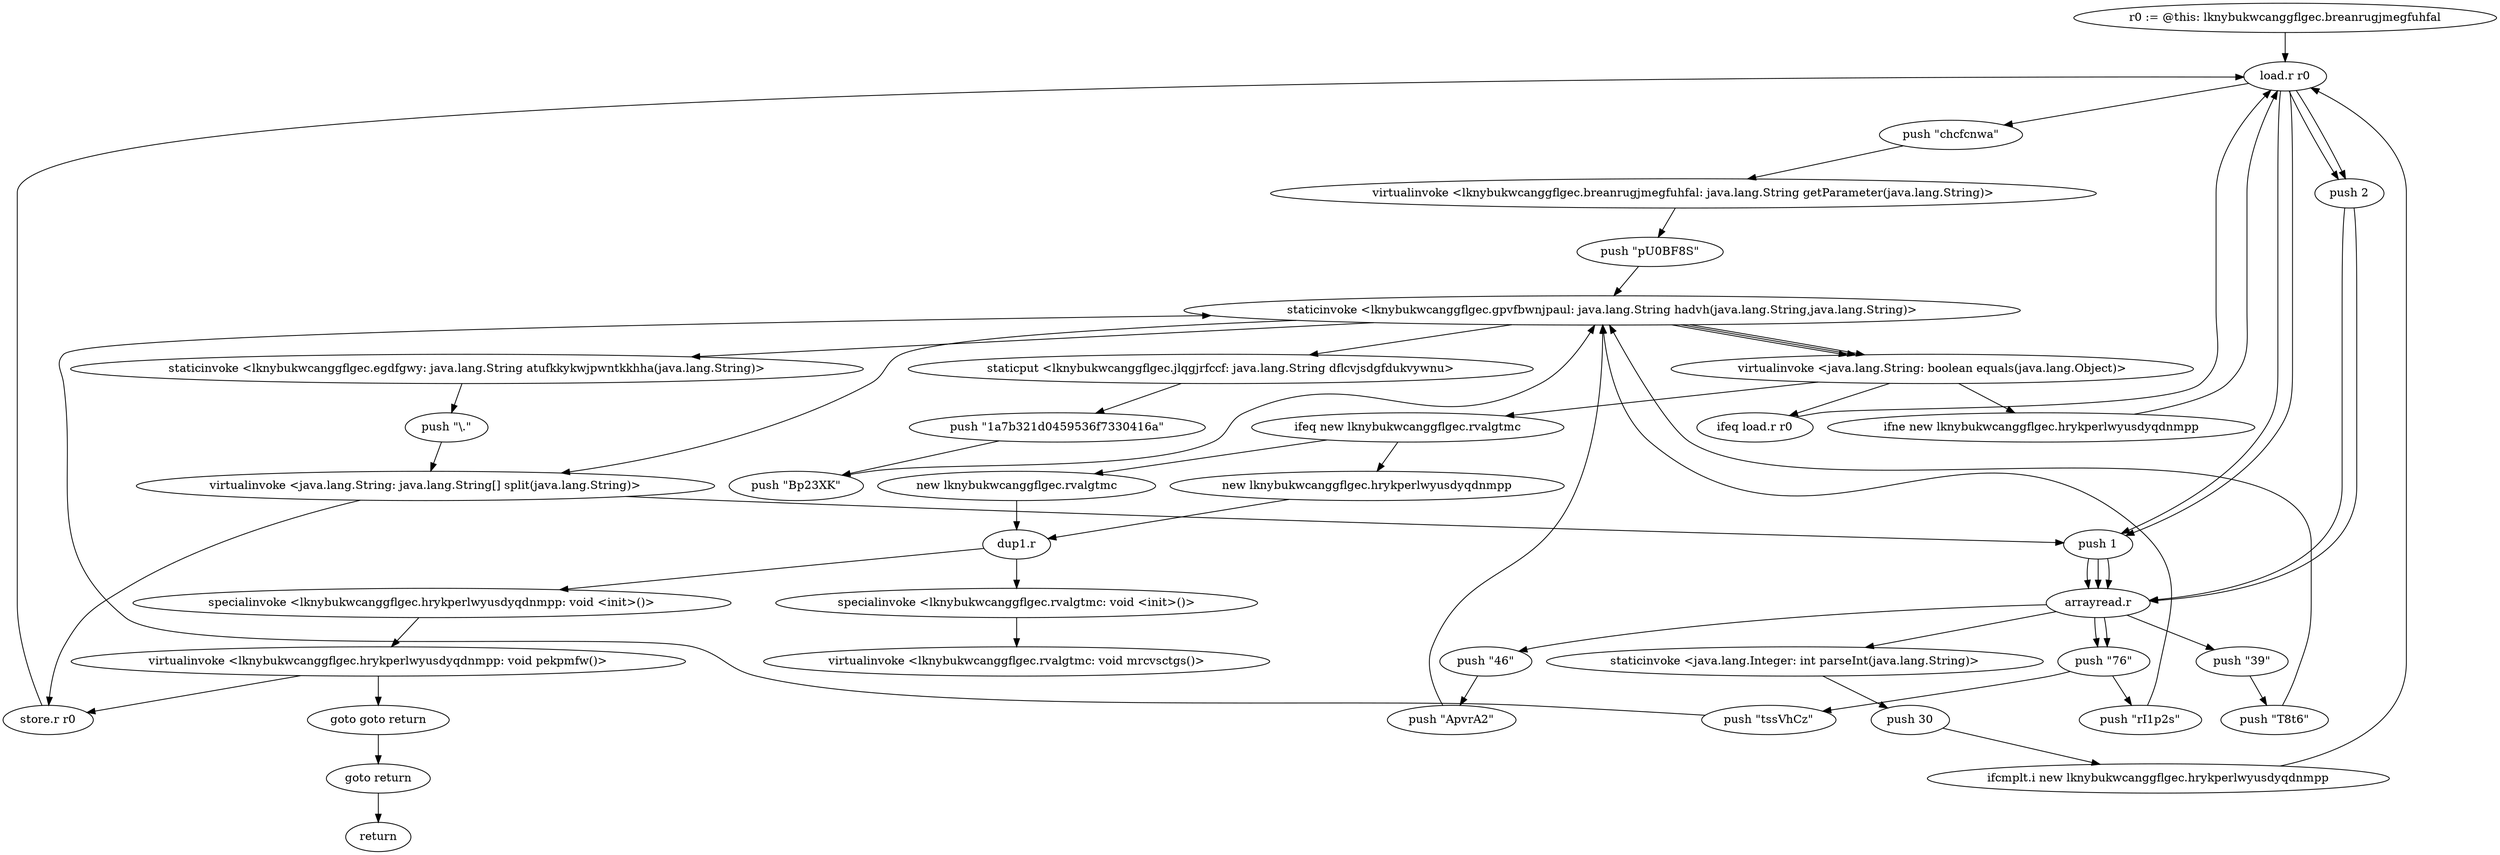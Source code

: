 digraph "" {
    "r0 := @this: lknybukwcanggflgec.breanrugjmegfuhfal"
    "load.r r0"
    "r0 := @this: lknybukwcanggflgec.breanrugjmegfuhfal"->"load.r r0";
    "push \"chcfcnwa\""
    "load.r r0"->"push \"chcfcnwa\"";
    "virtualinvoke <lknybukwcanggflgec.breanrugjmegfuhfal: java.lang.String getParameter(java.lang.String)>"
    "push \"chcfcnwa\""->"virtualinvoke <lknybukwcanggflgec.breanrugjmegfuhfal: java.lang.String getParameter(java.lang.String)>";
    "push \"pU0BF8S\""
    "virtualinvoke <lknybukwcanggflgec.breanrugjmegfuhfal: java.lang.String getParameter(java.lang.String)>"->"push \"pU0BF8S\"";
    "staticinvoke <lknybukwcanggflgec.gpvfbwnjpaul: java.lang.String hadvh(java.lang.String,java.lang.String)>"
    "push \"pU0BF8S\""->"staticinvoke <lknybukwcanggflgec.gpvfbwnjpaul: java.lang.String hadvh(java.lang.String,java.lang.String)>";
    "staticput <lknybukwcanggflgec.jlqgjrfccf: java.lang.String dflcvjsdgfdukvywnu>"
    "staticinvoke <lknybukwcanggflgec.gpvfbwnjpaul: java.lang.String hadvh(java.lang.String,java.lang.String)>"->"staticput <lknybukwcanggflgec.jlqgjrfccf: java.lang.String dflcvjsdgfdukvywnu>";
    "push \"1a7b321d0459536f7330416a\""
    "staticput <lknybukwcanggflgec.jlqgjrfccf: java.lang.String dflcvjsdgfdukvywnu>"->"push \"1a7b321d0459536f7330416a\"";
    "push \"Bp23XK\""
    "push \"1a7b321d0459536f7330416a\""->"push \"Bp23XK\"";
    "push \"Bp23XK\""->"staticinvoke <lknybukwcanggflgec.gpvfbwnjpaul: java.lang.String hadvh(java.lang.String,java.lang.String)>";
    "staticinvoke <lknybukwcanggflgec.egdfgwy: java.lang.String atufkkykwjpwntkkhha(java.lang.String)>"
    "staticinvoke <lknybukwcanggflgec.gpvfbwnjpaul: java.lang.String hadvh(java.lang.String,java.lang.String)>"->"staticinvoke <lknybukwcanggflgec.egdfgwy: java.lang.String atufkkykwjpwntkkhha(java.lang.String)>";
    "push \"\\.\""
    "staticinvoke <lknybukwcanggflgec.egdfgwy: java.lang.String atufkkykwjpwntkkhha(java.lang.String)>"->"push \"\\.\"";
    "virtualinvoke <java.lang.String: java.lang.String[] split(java.lang.String)>"
    "push \"\\.\""->"virtualinvoke <java.lang.String: java.lang.String[] split(java.lang.String)>";
    "store.r r0"
    "virtualinvoke <java.lang.String: java.lang.String[] split(java.lang.String)>"->"store.r r0";
    "store.r r0"->"load.r r0";
    "push 1"
    "load.r r0"->"push 1";
    "arrayread.r"
    "push 1"->"arrayread.r";
    "push \"76\""
    "arrayread.r"->"push \"76\"";
    "push \"rI1p2s\""
    "push \"76\""->"push \"rI1p2s\"";
    "push \"rI1p2s\""->"staticinvoke <lknybukwcanggflgec.gpvfbwnjpaul: java.lang.String hadvh(java.lang.String,java.lang.String)>";
    "virtualinvoke <java.lang.String: boolean equals(java.lang.Object)>"
    "staticinvoke <lknybukwcanggflgec.gpvfbwnjpaul: java.lang.String hadvh(java.lang.String,java.lang.String)>"->"virtualinvoke <java.lang.String: boolean equals(java.lang.Object)>";
    "ifeq load.r r0"
    "virtualinvoke <java.lang.String: boolean equals(java.lang.Object)>"->"ifeq load.r r0";
    "ifeq load.r r0"->"load.r r0";
    "push 2"
    "load.r r0"->"push 2";
    "push 2"->"arrayread.r";
    "arrayread.r"->"push \"76\"";
    "push \"tssVhCz\""
    "push \"76\""->"push \"tssVhCz\"";
    "push \"tssVhCz\""->"staticinvoke <lknybukwcanggflgec.gpvfbwnjpaul: java.lang.String hadvh(java.lang.String,java.lang.String)>";
    "staticinvoke <lknybukwcanggflgec.gpvfbwnjpaul: java.lang.String hadvh(java.lang.String,java.lang.String)>"->"virtualinvoke <java.lang.String: boolean equals(java.lang.Object)>";
    "ifne new lknybukwcanggflgec.hrykperlwyusdyqdnmpp"
    "virtualinvoke <java.lang.String: boolean equals(java.lang.Object)>"->"ifne new lknybukwcanggflgec.hrykperlwyusdyqdnmpp";
    "ifne new lknybukwcanggflgec.hrykperlwyusdyqdnmpp"->"load.r r0";
    "load.r r0"->"push 2";
    "push 2"->"arrayread.r";
    "push \"39\""
    "arrayread.r"->"push \"39\"";
    "push \"T8t6\""
    "push \"39\""->"push \"T8t6\"";
    "push \"T8t6\""->"staticinvoke <lknybukwcanggflgec.gpvfbwnjpaul: java.lang.String hadvh(java.lang.String,java.lang.String)>";
    "staticinvoke <lknybukwcanggflgec.gpvfbwnjpaul: java.lang.String hadvh(java.lang.String,java.lang.String)>"->"virtualinvoke <java.lang.String: java.lang.String[] split(java.lang.String)>";
    "virtualinvoke <java.lang.String: java.lang.String[] split(java.lang.String)>"->"push 1";
    "push 1"->"arrayread.r";
    "staticinvoke <java.lang.Integer: int parseInt(java.lang.String)>"
    "arrayread.r"->"staticinvoke <java.lang.Integer: int parseInt(java.lang.String)>";
    "push 30"
    "staticinvoke <java.lang.Integer: int parseInt(java.lang.String)>"->"push 30";
    "ifcmplt.i new lknybukwcanggflgec.hrykperlwyusdyqdnmpp"
    "push 30"->"ifcmplt.i new lknybukwcanggflgec.hrykperlwyusdyqdnmpp";
    "ifcmplt.i new lknybukwcanggflgec.hrykperlwyusdyqdnmpp"->"load.r r0";
    "load.r r0"->"push 1";
    "push 1"->"arrayread.r";
    "push \"46\""
    "arrayread.r"->"push \"46\"";
    "push \"ApvrA2\""
    "push \"46\""->"push \"ApvrA2\"";
    "push \"ApvrA2\""->"staticinvoke <lknybukwcanggflgec.gpvfbwnjpaul: java.lang.String hadvh(java.lang.String,java.lang.String)>";
    "staticinvoke <lknybukwcanggflgec.gpvfbwnjpaul: java.lang.String hadvh(java.lang.String,java.lang.String)>"->"virtualinvoke <java.lang.String: boolean equals(java.lang.Object)>";
    "ifeq new lknybukwcanggflgec.rvalgtmc"
    "virtualinvoke <java.lang.String: boolean equals(java.lang.Object)>"->"ifeq new lknybukwcanggflgec.rvalgtmc";
    "new lknybukwcanggflgec.hrykperlwyusdyqdnmpp"
    "ifeq new lknybukwcanggflgec.rvalgtmc"->"new lknybukwcanggflgec.hrykperlwyusdyqdnmpp";
    "dup1.r"
    "new lknybukwcanggflgec.hrykperlwyusdyqdnmpp"->"dup1.r";
    "specialinvoke <lknybukwcanggflgec.hrykperlwyusdyqdnmpp: void <init>()>"
    "dup1.r"->"specialinvoke <lknybukwcanggflgec.hrykperlwyusdyqdnmpp: void <init>()>";
    "virtualinvoke <lknybukwcanggflgec.hrykperlwyusdyqdnmpp: void pekpmfw()>"
    "specialinvoke <lknybukwcanggflgec.hrykperlwyusdyqdnmpp: void <init>()>"->"virtualinvoke <lknybukwcanggflgec.hrykperlwyusdyqdnmpp: void pekpmfw()>";
    "goto goto return"
    "virtualinvoke <lknybukwcanggflgec.hrykperlwyusdyqdnmpp: void pekpmfw()>"->"goto goto return";
    "goto return"
    "goto goto return"->"goto return";
    "return"
    "goto return"->"return";
    "virtualinvoke <lknybukwcanggflgec.hrykperlwyusdyqdnmpp: void pekpmfw()>"->"store.r r0";
    "new lknybukwcanggflgec.rvalgtmc"
    "ifeq new lknybukwcanggflgec.rvalgtmc"->"new lknybukwcanggflgec.rvalgtmc";
    "new lknybukwcanggflgec.rvalgtmc"->"dup1.r";
    "specialinvoke <lknybukwcanggflgec.rvalgtmc: void <init>()>"
    "dup1.r"->"specialinvoke <lknybukwcanggflgec.rvalgtmc: void <init>()>";
    "virtualinvoke <lknybukwcanggflgec.rvalgtmc: void mrcvsctgs()>"
    "specialinvoke <lknybukwcanggflgec.rvalgtmc: void <init>()>"->"virtualinvoke <lknybukwcanggflgec.rvalgtmc: void mrcvsctgs()>";
}
